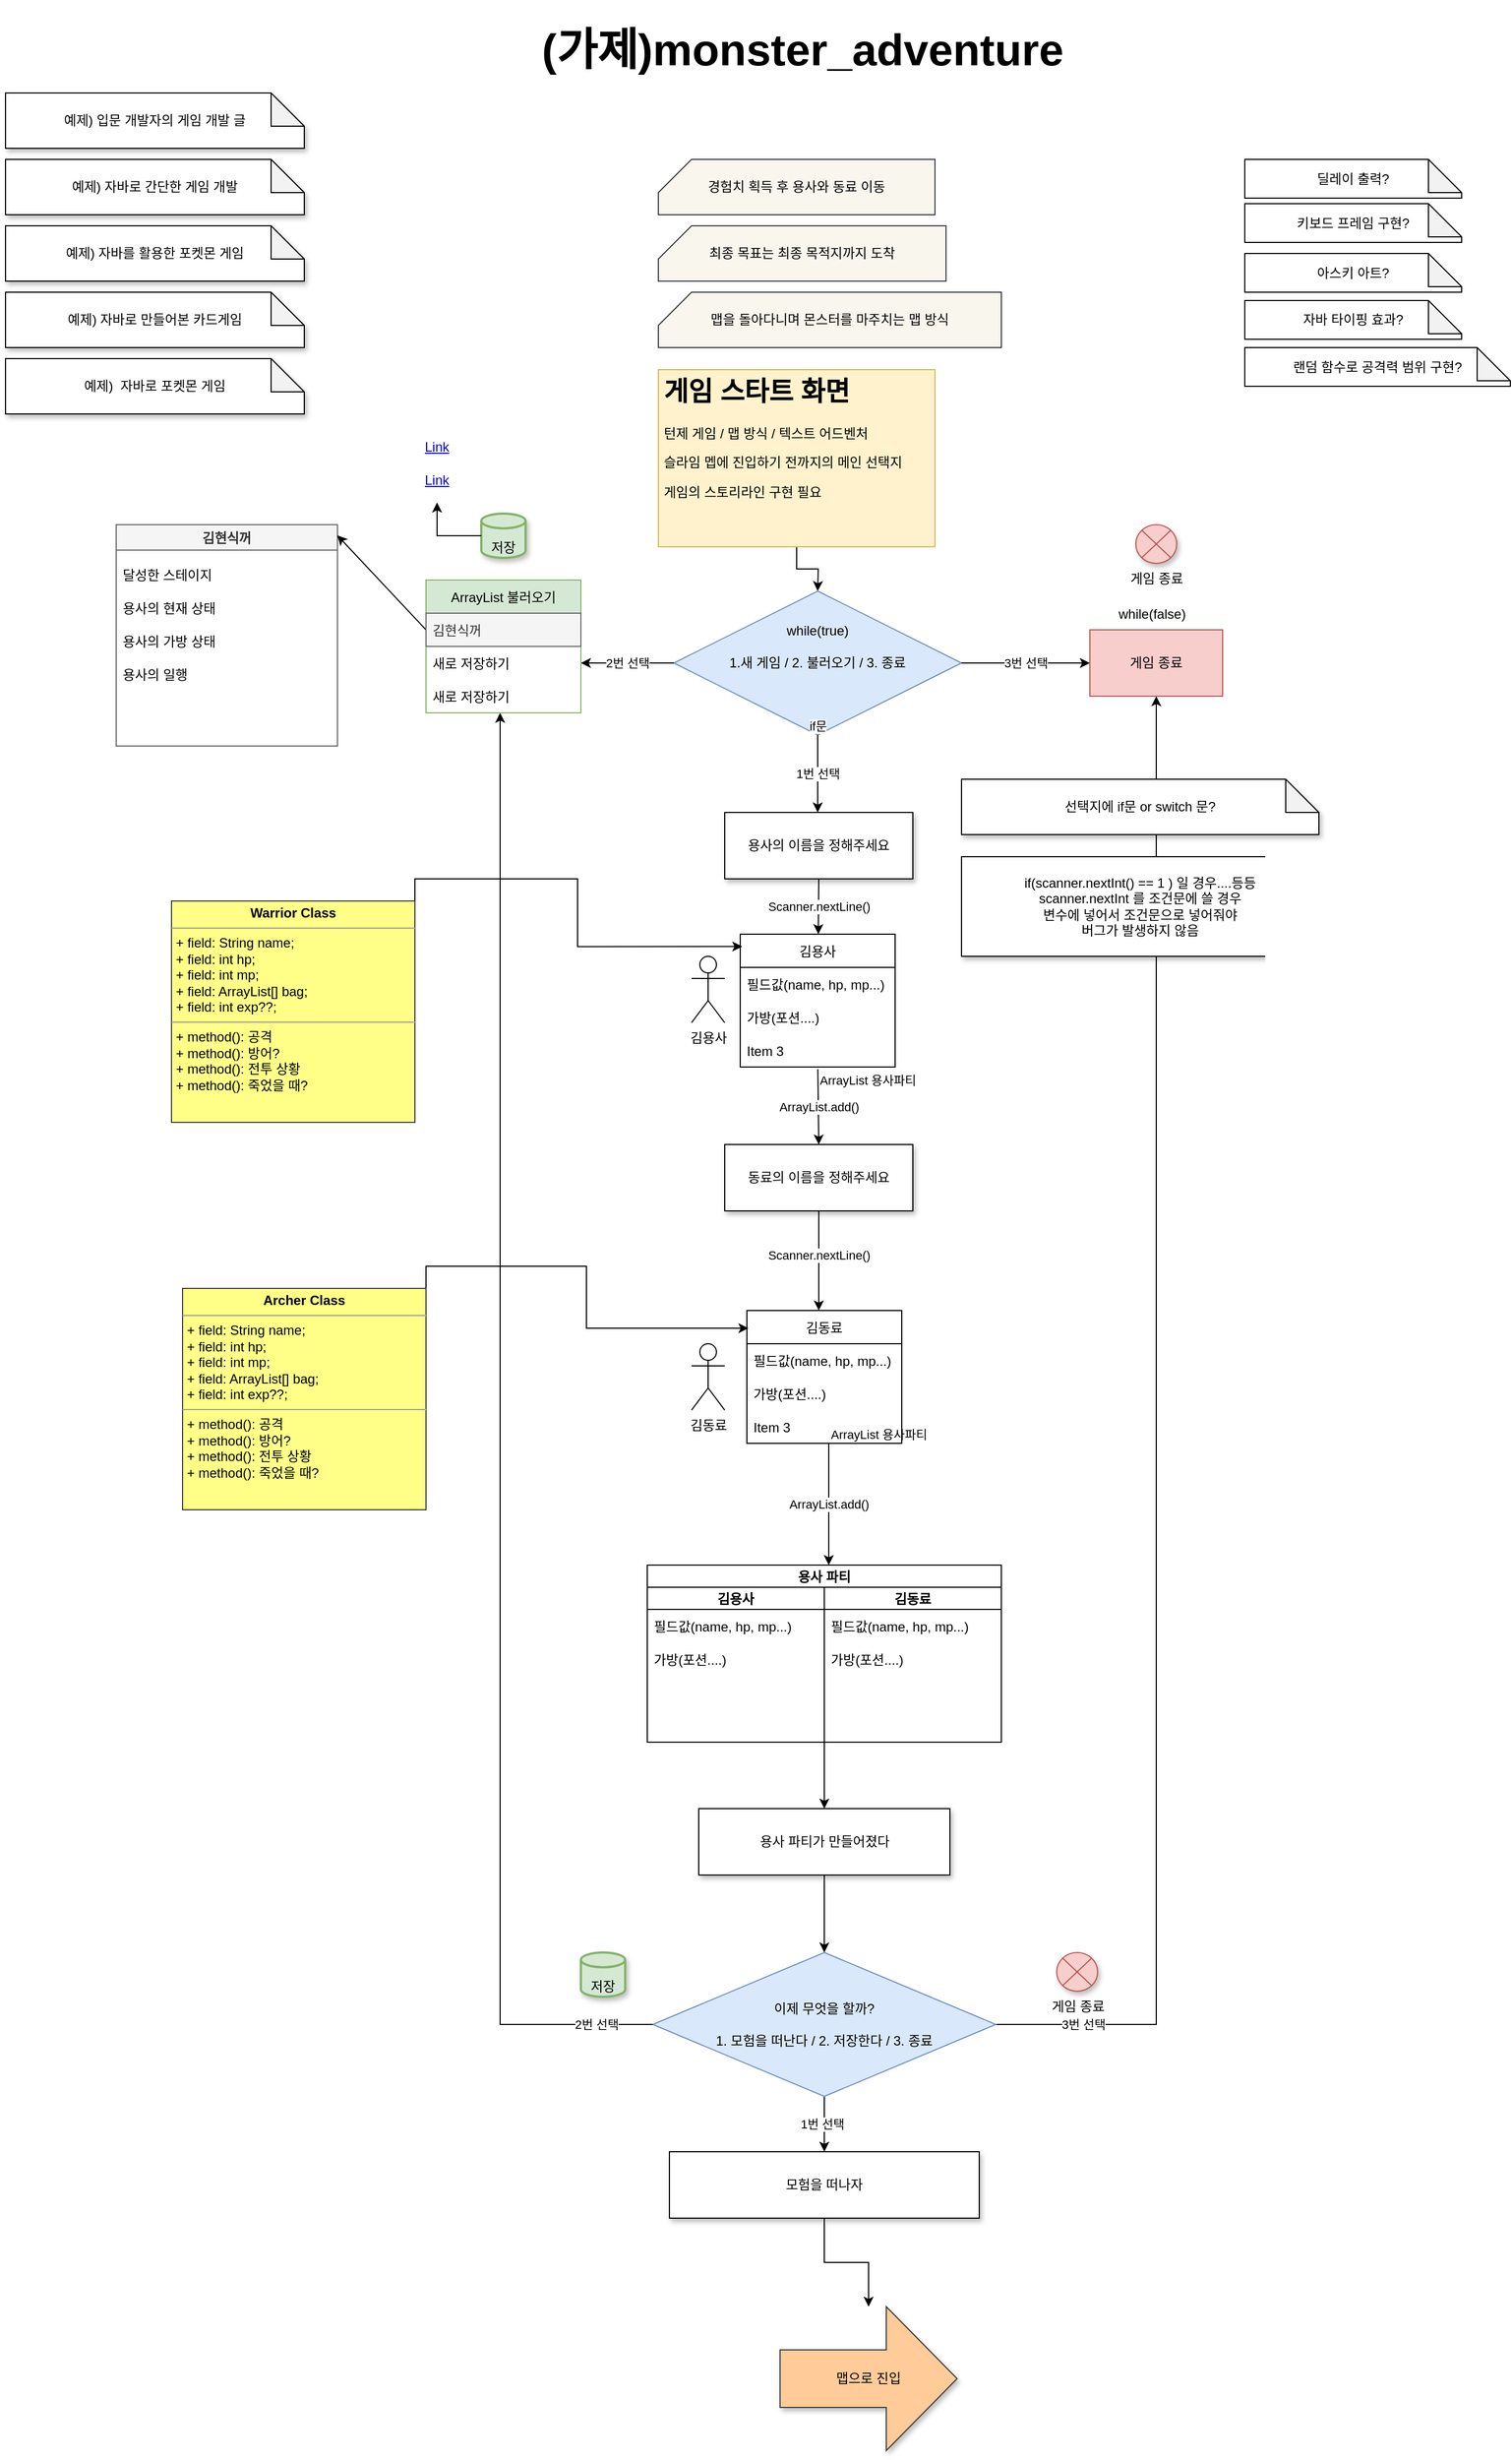 <mxfile version="20.0.2" type="github" pages="4">
  <diagram id="C5RBs43oDa-KdzZeNtuy" name="game_start">
    <mxGraphModel dx="2531" dy="1941" grid="1" gridSize="10" guides="1" tooltips="1" connect="1" arrows="1" fold="1" page="1" pageScale="1" pageWidth="827" pageHeight="1169" background="none" math="0" shadow="0">
      <root>
        <mxCell id="WIyWlLk6GJQsqaUBKTNV-0" />
        <mxCell id="WIyWlLk6GJQsqaUBKTNV-1" parent="WIyWlLk6GJQsqaUBKTNV-0" />
        <mxCell id="PRMlBg0IRmGoO6BArrW4-14" value="" style="edgeStyle=segmentEdgeStyle;endArrow=classic;html=1;rounded=0;exitX=1;exitY=0.5;exitDx=0;exitDy=0;entryX=0.5;entryY=1;entryDx=0;entryDy=0;" parent="WIyWlLk6GJQsqaUBKTNV-1" source="PRMlBg0IRmGoO6BArrW4-6" target="Q8TZn7RBIf1q1gjqgfK8-12" edge="1">
          <mxGeometry width="50" height="50" relative="1" as="geometry">
            <mxPoint x="-220" y="-450" as="sourcePoint" />
            <mxPoint x="-170" y="-500" as="targetPoint" />
          </mxGeometry>
        </mxCell>
        <mxCell id="Q8TZn7RBIf1q1gjqgfK8-6" style="edgeStyle=orthogonalEdgeStyle;rounded=0;orthogonalLoop=1;jettySize=auto;html=1;exitX=0.5;exitY=1;exitDx=0;exitDy=0;entryX=0.5;entryY=0;entryDx=0;entryDy=0;" parent="WIyWlLk6GJQsqaUBKTNV-1" source="Q8TZn7RBIf1q1gjqgfK8-0" edge="1">
          <mxGeometry relative="1" as="geometry">
            <mxPoint x="44" y="-620" as="targetPoint" />
          </mxGeometry>
        </mxCell>
        <mxCell id="Q8TZn7RBIf1q1gjqgfK8-0" value="&lt;h1&gt;게임 스타트 화면&lt;/h1&gt;&lt;p&gt;턴제 게임 / 맵 방식 / 텍스트 어드벤처&lt;/p&gt;&lt;p&gt;&lt;span style=&quot;text-align: center;&quot;&gt;슬라임 멥에 진입하기 전까지의 메인 선택지&lt;/span&gt;&lt;br&gt;&lt;/p&gt;&lt;p&gt;&lt;span style=&quot;text-align: center;&quot;&gt;게임의 스토리라인 구현 필요&lt;/span&gt;&lt;/p&gt;" style="text;html=1;strokeColor=#d6b656;fillColor=#fff2cc;spacing=5;spacingTop=-20;whiteSpace=wrap;overflow=hidden;rounded=0;" parent="WIyWlLk6GJQsqaUBKTNV-1" vertex="1">
          <mxGeometry x="-100" y="-820" width="250" height="160" as="geometry" />
        </mxCell>
        <mxCell id="Q8TZn7RBIf1q1gjqgfK8-7" value="1.새 게임 / 2. 불러오기 / 3. 종료" style="rhombus;whiteSpace=wrap;html=1;fillColor=#dae8fc;strokeColor=#6c8ebf;" parent="WIyWlLk6GJQsqaUBKTNV-1" vertex="1">
          <mxGeometry x="-86" y="-620" width="260" height="130" as="geometry" />
        </mxCell>
        <mxCell id="Q8TZn7RBIf1q1gjqgfK8-14" value="" style="endArrow=classic;html=1;rounded=0;entryX=0;entryY=0.5;entryDx=0;entryDy=0;exitX=1;exitY=0.5;exitDx=0;exitDy=0;" parent="WIyWlLk6GJQsqaUBKTNV-1" source="Q8TZn7RBIf1q1gjqgfK8-7" target="Q8TZn7RBIf1q1gjqgfK8-12" edge="1">
          <mxGeometry relative="1" as="geometry">
            <mxPoint x="-10" y="-430" as="sourcePoint" />
            <mxPoint x="90" y="-430" as="targetPoint" />
            <Array as="points" />
          </mxGeometry>
        </mxCell>
        <mxCell id="Q8TZn7RBIf1q1gjqgfK8-15" value="3번 선택" style="edgeLabel;resizable=0;html=1;align=center;verticalAlign=middle;" parent="Q8TZn7RBIf1q1gjqgfK8-14" connectable="0" vertex="1">
          <mxGeometry relative="1" as="geometry" />
        </mxCell>
        <mxCell id="Q8TZn7RBIf1q1gjqgfK8-18" value="while(true)" style="text;strokeColor=none;fillColor=none;align=center;verticalAlign=middle;spacingLeft=4;spacingRight=4;overflow=hidden;points=[[0,0.5],[1,0.5]];portConstraint=eastwest;rotatable=0;" parent="WIyWlLk6GJQsqaUBKTNV-1" vertex="1">
          <mxGeometry x="4" y="-600" width="80" height="30" as="geometry" />
        </mxCell>
        <mxCell id="Q8TZn7RBIf1q1gjqgfK8-19" value="" style="endArrow=classic;html=1;rounded=0;exitX=0.5;exitY=1;exitDx=0;exitDy=0;" parent="WIyWlLk6GJQsqaUBKTNV-1" source="Q8TZn7RBIf1q1gjqgfK8-7" edge="1">
          <mxGeometry relative="1" as="geometry">
            <mxPoint x="-40" y="-530" as="sourcePoint" />
            <mxPoint x="44" y="-420" as="targetPoint" />
          </mxGeometry>
        </mxCell>
        <mxCell id="Q8TZn7RBIf1q1gjqgfK8-20" value="1번 선택" style="edgeLabel;resizable=0;html=1;align=center;verticalAlign=middle;" parent="Q8TZn7RBIf1q1gjqgfK8-19" connectable="0" vertex="1">
          <mxGeometry relative="1" as="geometry" />
        </mxCell>
        <mxCell id="Q8TZn7RBIf1q1gjqgfK8-21" value="if문" style="edgeLabel;resizable=0;html=1;align=center;verticalAlign=bottom;" parent="Q8TZn7RBIf1q1gjqgfK8-19" connectable="0" vertex="1">
          <mxGeometry x="-1" relative="1" as="geometry" />
        </mxCell>
        <mxCell id="Q8TZn7RBIf1q1gjqgfK8-28" value="" style="endArrow=classic;html=1;rounded=0;exitX=0;exitY=0.5;exitDx=0;exitDy=0;entryX=1;entryY=0.5;entryDx=0;entryDy=0;" parent="WIyWlLk6GJQsqaUBKTNV-1" source="Q8TZn7RBIf1q1gjqgfK8-7" target="Q8TZn7RBIf1q1gjqgfK8-24" edge="1">
          <mxGeometry relative="1" as="geometry">
            <mxPoint x="-10" y="-530" as="sourcePoint" />
            <mxPoint x="90" y="-530" as="targetPoint" />
          </mxGeometry>
        </mxCell>
        <mxCell id="Q8TZn7RBIf1q1gjqgfK8-29" value="2번 선택" style="edgeLabel;resizable=0;html=1;align=center;verticalAlign=middle;" parent="Q8TZn7RBIf1q1gjqgfK8-28" connectable="0" vertex="1">
          <mxGeometry relative="1" as="geometry" />
        </mxCell>
        <mxCell id="Q8TZn7RBIf1q1gjqgfK8-87" value="김현식꺼" style="swimlane;fillColor=#f5f5f5;fontColor=#333333;strokeColor=#666666;" parent="WIyWlLk6GJQsqaUBKTNV-1" vertex="1">
          <mxGeometry x="-590" y="-680" width="200" height="200" as="geometry" />
        </mxCell>
        <mxCell id="Q8TZn7RBIf1q1gjqgfK8-91" value="용사의 현재 상태" style="text;strokeColor=none;fillColor=none;align=left;verticalAlign=middle;spacingLeft=4;spacingRight=4;overflow=hidden;points=[[0,0.5],[1,0.5]];portConstraint=eastwest;rotatable=0;" parent="Q8TZn7RBIf1q1gjqgfK8-87" vertex="1">
          <mxGeometry y="60" width="200" height="30" as="geometry" />
        </mxCell>
        <mxCell id="Q8TZn7RBIf1q1gjqgfK8-92" value="용사의 가방 상태" style="text;strokeColor=none;fillColor=none;align=left;verticalAlign=middle;spacingLeft=4;spacingRight=4;overflow=hidden;points=[[0,0.5],[1,0.5]];portConstraint=eastwest;rotatable=0;" parent="Q8TZn7RBIf1q1gjqgfK8-87" vertex="1">
          <mxGeometry y="90" width="200" height="30" as="geometry" />
        </mxCell>
        <mxCell id="Q8TZn7RBIf1q1gjqgfK8-93" value="달성한 스테이지" style="text;strokeColor=none;fillColor=none;align=left;verticalAlign=middle;spacingLeft=4;spacingRight=4;overflow=hidden;points=[[0,0.5],[1,0.5]];portConstraint=eastwest;rotatable=0;" parent="Q8TZn7RBIf1q1gjqgfK8-87" vertex="1">
          <mxGeometry y="30" width="200" height="30" as="geometry" />
        </mxCell>
        <mxCell id="Q8TZn7RBIf1q1gjqgfK8-94" value="용사의 일행" style="text;strokeColor=none;fillColor=none;align=left;verticalAlign=middle;spacingLeft=4;spacingRight=4;overflow=hidden;points=[[0,0.5],[1,0.5]];portConstraint=eastwest;rotatable=0;" parent="Q8TZn7RBIf1q1gjqgfK8-87" vertex="1">
          <mxGeometry y="120" width="200" height="30" as="geometry" />
        </mxCell>
        <mxCell id="Q8TZn7RBIf1q1gjqgfK8-88" value="" style="endArrow=classic;html=1;rounded=0;entryX=0.999;entryY=0.048;entryDx=0;entryDy=0;entryPerimeter=0;exitX=0;exitY=0.5;exitDx=0;exitDy=0;" parent="WIyWlLk6GJQsqaUBKTNV-1" source="Q8TZn7RBIf1q1gjqgfK8-23" target="Q8TZn7RBIf1q1gjqgfK8-87" edge="1">
          <mxGeometry width="50" height="50" relative="1" as="geometry">
            <mxPoint x="-320" y="-590" as="sourcePoint" />
            <mxPoint x="-290" y="-560" as="targetPoint" />
          </mxGeometry>
        </mxCell>
        <mxCell id="Q8TZn7RBIf1q1gjqgfK8-96" value="용사의 이름을 정해주세요" style="rounded=0;whiteSpace=wrap;html=1;shadow=1;" parent="WIyWlLk6GJQsqaUBKTNV-1" vertex="1">
          <mxGeometry x="-40" y="-420" width="170" height="60" as="geometry" />
        </mxCell>
        <mxCell id="Q8TZn7RBIf1q1gjqgfK8-107" value="동료의 이름을 정해주세요" style="rounded=0;whiteSpace=wrap;html=1;shadow=1;" parent="WIyWlLk6GJQsqaUBKTNV-1" vertex="1">
          <mxGeometry x="-40" y="-120" width="170" height="60" as="geometry" />
        </mxCell>
        <mxCell id="Q8TZn7RBIf1q1gjqgfK8-114" value="" style="endArrow=classic;html=1;rounded=0;exitX=0.5;exitY=1;exitDx=0;exitDy=0;" parent="WIyWlLk6GJQsqaUBKTNV-1" source="Q8TZn7RBIf1q1gjqgfK8-107" edge="1">
          <mxGeometry width="50" height="50" relative="1" as="geometry">
            <mxPoint x="53.16" y="-179.88" as="sourcePoint" />
            <mxPoint x="45" y="30" as="targetPoint" />
          </mxGeometry>
        </mxCell>
        <mxCell id="Q8TZn7RBIf1q1gjqgfK8-115" value="용사 파티" style="swimlane;childLayout=stackLayout;resizeParent=1;resizeParentMax=0;startSize=20;" parent="WIyWlLk6GJQsqaUBKTNV-1" vertex="1">
          <mxGeometry x="-110" y="260" width="320" height="160" as="geometry">
            <mxRectangle x="304" y="910" width="80" height="20" as="alternateBounds" />
          </mxGeometry>
        </mxCell>
        <mxCell id="Q8TZn7RBIf1q1gjqgfK8-116" value="김용사" style="swimlane;startSize=20;" parent="Q8TZn7RBIf1q1gjqgfK8-115" vertex="1">
          <mxGeometry y="20" width="160" height="140" as="geometry" />
        </mxCell>
        <mxCell id="Q8TZn7RBIf1q1gjqgfK8-120" value="필드값(name, hp, mp...)" style="text;strokeColor=none;fillColor=none;align=left;verticalAlign=middle;spacingLeft=4;spacingRight=4;overflow=hidden;points=[[0,0.5],[1,0.5]];portConstraint=eastwest;rotatable=0;" parent="Q8TZn7RBIf1q1gjqgfK8-116" vertex="1">
          <mxGeometry y="20" width="160" height="30" as="geometry" />
        </mxCell>
        <mxCell id="Q8TZn7RBIf1q1gjqgfK8-122" value="가방(포션....)" style="text;strokeColor=none;fillColor=none;align=left;verticalAlign=middle;spacingLeft=4;spacingRight=4;overflow=hidden;points=[[0,0.5],[1,0.5]];portConstraint=eastwest;rotatable=0;" parent="Q8TZn7RBIf1q1gjqgfK8-116" vertex="1">
          <mxGeometry y="50" width="160" height="30" as="geometry" />
        </mxCell>
        <mxCell id="Q8TZn7RBIf1q1gjqgfK8-117" value="김동료" style="swimlane;startSize=20;" parent="Q8TZn7RBIf1q1gjqgfK8-115" vertex="1">
          <mxGeometry x="160" y="20" width="160" height="140" as="geometry" />
        </mxCell>
        <mxCell id="Q8TZn7RBIf1q1gjqgfK8-121" value="필드값(name, hp, mp...)" style="text;strokeColor=none;fillColor=none;align=left;verticalAlign=middle;spacingLeft=4;spacingRight=4;overflow=hidden;points=[[0,0.5],[1,0.5]];portConstraint=eastwest;rotatable=0;" parent="Q8TZn7RBIf1q1gjqgfK8-117" vertex="1">
          <mxGeometry y="20" width="160" height="30" as="geometry" />
        </mxCell>
        <mxCell id="Q8TZn7RBIf1q1gjqgfK8-123" value="가방(포션....)" style="text;strokeColor=none;fillColor=none;align=left;verticalAlign=middle;spacingLeft=4;spacingRight=4;overflow=hidden;points=[[0,0.5],[1,0.5]];portConstraint=eastwest;rotatable=0;" parent="Q8TZn7RBIf1q1gjqgfK8-117" vertex="1">
          <mxGeometry y="50" width="160" height="30" as="geometry" />
        </mxCell>
        <mxCell id="_Mia_UiZr0CnKLNUYDY4-0" value="" style="endArrow=classic;html=1;rounded=0;exitX=0.501;exitY=1.067;exitDx=0;exitDy=0;exitPerimeter=0;entryX=0.5;entryY=0;entryDx=0;entryDy=0;" parent="WIyWlLk6GJQsqaUBKTNV-1" source="Q8TZn7RBIf1q1gjqgfK8-100" target="Q8TZn7RBIf1q1gjqgfK8-107" edge="1">
          <mxGeometry relative="1" as="geometry">
            <mxPoint x="-250" y="-110" as="sourcePoint" />
            <mxPoint x="-90" y="-110" as="targetPoint" />
          </mxGeometry>
        </mxCell>
        <mxCell id="_Mia_UiZr0CnKLNUYDY4-1" value="ArrayList.add()" style="edgeLabel;resizable=0;html=1;align=center;verticalAlign=middle;" parent="_Mia_UiZr0CnKLNUYDY4-0" connectable="0" vertex="1">
          <mxGeometry relative="1" as="geometry" />
        </mxCell>
        <mxCell id="_Mia_UiZr0CnKLNUYDY4-2" value="ArrayList 용사파티" style="edgeLabel;resizable=0;html=1;align=left;verticalAlign=bottom;" parent="_Mia_UiZr0CnKLNUYDY4-0" connectable="0" vertex="1">
          <mxGeometry x="-1" relative="1" as="geometry">
            <mxPoint y="18" as="offset" />
          </mxGeometry>
        </mxCell>
        <mxCell id="_Mia_UiZr0CnKLNUYDY4-3" value="" style="endArrow=classic;html=1;rounded=0;" parent="WIyWlLk6GJQsqaUBKTNV-1" edge="1">
          <mxGeometry relative="1" as="geometry">
            <mxPoint x="54" y="150" as="sourcePoint" />
            <mxPoint x="54" y="260" as="targetPoint" />
          </mxGeometry>
        </mxCell>
        <mxCell id="_Mia_UiZr0CnKLNUYDY4-4" value="ArrayList.add()" style="edgeLabel;resizable=0;html=1;align=center;verticalAlign=middle;" parent="_Mia_UiZr0CnKLNUYDY4-3" connectable="0" vertex="1">
          <mxGeometry relative="1" as="geometry" />
        </mxCell>
        <mxCell id="_Mia_UiZr0CnKLNUYDY4-5" value="ArrayList 용사파티" style="edgeLabel;resizable=0;html=1;align=left;verticalAlign=bottom;" parent="_Mia_UiZr0CnKLNUYDY4-3" connectable="0" vertex="1">
          <mxGeometry x="-1" relative="1" as="geometry" />
        </mxCell>
        <mxCell id="_Mia_UiZr0CnKLNUYDY4-6" value="" style="endArrow=classic;html=1;rounded=0;exitX=0.5;exitY=1;exitDx=0;exitDy=0;" parent="WIyWlLk6GJQsqaUBKTNV-1" source="Q8TZn7RBIf1q1gjqgfK8-96" target="Q8TZn7RBIf1q1gjqgfK8-97" edge="1">
          <mxGeometry relative="1" as="geometry">
            <mxPoint x="-220" y="-110" as="sourcePoint" />
            <mxPoint x="-120" y="-110" as="targetPoint" />
          </mxGeometry>
        </mxCell>
        <mxCell id="_Mia_UiZr0CnKLNUYDY4-7" value="Scanner.nextLine()" style="edgeLabel;resizable=0;html=1;align=center;verticalAlign=middle;" parent="_Mia_UiZr0CnKLNUYDY4-6" connectable="0" vertex="1">
          <mxGeometry relative="1" as="geometry" />
        </mxCell>
        <mxCell id="_Mia_UiZr0CnKLNUYDY4-8" value="Scanner.nextLine()" style="edgeLabel;resizable=0;html=1;align=center;verticalAlign=middle;" parent="WIyWlLk6GJQsqaUBKTNV-1" connectable="0" vertex="1">
          <mxGeometry x="45" y="-20.004" as="geometry" />
        </mxCell>
        <mxCell id="_Mia_UiZr0CnKLNUYDY4-10" value="맵을 돌아다니며 몬스터를 마주치는 맵 방식" style="shape=card;whiteSpace=wrap;html=1;align=center;fillColor=#f9f7ed;strokeColor=#36393d;" parent="WIyWlLk6GJQsqaUBKTNV-1" vertex="1">
          <mxGeometry x="-100" y="-890" width="310" height="50" as="geometry" />
        </mxCell>
        <mxCell id="_Mia_UiZr0CnKLNUYDY4-11" value="&lt;span style=&quot;text-align: left;&quot;&gt;최종 목표는 최종 목적지까지 도착&lt;/span&gt;" style="shape=card;whiteSpace=wrap;html=1;fillColor=#f9f7ed;strokeColor=#36393d;" parent="WIyWlLk6GJQsqaUBKTNV-1" vertex="1">
          <mxGeometry x="-100" y="-950" width="260" height="50" as="geometry" />
        </mxCell>
        <mxCell id="PRMlBg0IRmGoO6BArrW4-2" value="선택지에 if문 or switch 문?" style="shape=note;whiteSpace=wrap;html=1;backgroundOutline=1;darkOpacity=0.05;shadow=1;" parent="WIyWlLk6GJQsqaUBKTNV-1" vertex="1">
          <mxGeometry x="174" y="-450" width="323" height="50" as="geometry" />
        </mxCell>
        <mxCell id="PRMlBg0IRmGoO6BArrW4-3" value="if(scanner.nextInt() == 1 ) 일 경우....등등&lt;br&gt;scanner.nextInt 를 조건문에 쓸 경우&lt;br&gt;변수에 넣어서 조건문으로 넣어줘야&lt;br&gt;버그가 발생하지 않음" style="shape=note;whiteSpace=wrap;html=1;backgroundOutline=1;darkOpacity=0.05;shadow=1;" parent="WIyWlLk6GJQsqaUBKTNV-1" vertex="1">
          <mxGeometry x="174" y="-380" width="323" height="90" as="geometry" />
        </mxCell>
        <mxCell id="PRMlBg0IRmGoO6BArrW4-4" value="용사 파티가 만들어졌다" style="rounded=0;whiteSpace=wrap;html=1;shadow=1;" parent="WIyWlLk6GJQsqaUBKTNV-1" vertex="1">
          <mxGeometry x="-63.5" y="480" width="227" height="60" as="geometry" />
        </mxCell>
        <mxCell id="PRMlBg0IRmGoO6BArrW4-5" value="" style="endArrow=classic;html=1;rounded=0;exitX=0;exitY=1;exitDx=0;exitDy=0;entryX=0.5;entryY=0;entryDx=0;entryDy=0;" parent="WIyWlLk6GJQsqaUBKTNV-1" source="Q8TZn7RBIf1q1gjqgfK8-117" target="PRMlBg0IRmGoO6BArrW4-4" edge="1">
          <mxGeometry width="50" height="50" relative="1" as="geometry">
            <mxPoint x="-83" y="350" as="sourcePoint" />
            <mxPoint x="17" y="450" as="targetPoint" />
          </mxGeometry>
        </mxCell>
        <mxCell id="PRMlBg0IRmGoO6BArrW4-16" value="" style="edgeStyle=orthogonalEdgeStyle;rounded=0;orthogonalLoop=1;jettySize=auto;html=1;" parent="WIyWlLk6GJQsqaUBKTNV-1" source="PRMlBg0IRmGoO6BArrW4-6" target="PRMlBg0IRmGoO6BArrW4-15" edge="1">
          <mxGeometry relative="1" as="geometry" />
        </mxCell>
        <mxCell id="PRMlBg0IRmGoO6BArrW4-6" value="이제 무엇을 할까?&lt;br&gt;&lt;br&gt;1. 모험을 떠난다 / 2. 저장한다 / 3. 종료" style="rhombus;whiteSpace=wrap;html=1;shadow=0;fillColor=#dae8fc;strokeColor=#6c8ebf;" parent="WIyWlLk6GJQsqaUBKTNV-1" vertex="1">
          <mxGeometry x="-105" y="610" width="310" height="130" as="geometry" />
        </mxCell>
        <mxCell id="PRMlBg0IRmGoO6BArrW4-7" value="" style="endArrow=classic;html=1;rounded=0;entryX=0.5;entryY=0;entryDx=0;entryDy=0;exitX=0.5;exitY=1;exitDx=0;exitDy=0;" parent="WIyWlLk6GJQsqaUBKTNV-1" source="PRMlBg0IRmGoO6BArrW4-4" target="PRMlBg0IRmGoO6BArrW4-6" edge="1">
          <mxGeometry width="50" height="50" relative="1" as="geometry">
            <mxPoint x="-220" y="730" as="sourcePoint" />
            <mxPoint x="-170" y="680" as="targetPoint" />
          </mxGeometry>
        </mxCell>
        <mxCell id="PRMlBg0IRmGoO6BArrW4-13" value="" style="edgeStyle=segmentEdgeStyle;endArrow=classic;html=1;rounded=0;exitX=0;exitY=0.5;exitDx=0;exitDy=0;startArrow=none;" parent="WIyWlLk6GJQsqaUBKTNV-1" source="PRMlBg0IRmGoO6BArrW4-6" edge="1">
          <mxGeometry width="50" height="50" relative="1" as="geometry">
            <mxPoint x="-190" y="660" as="sourcePoint" />
            <mxPoint x="-243" y="-510" as="targetPoint" />
          </mxGeometry>
        </mxCell>
        <mxCell id="PRMlBg0IRmGoO6BArrW4-34" value="" style="edgeStyle=orthogonalEdgeStyle;rounded=0;orthogonalLoop=1;jettySize=auto;html=1;" parent="WIyWlLk6GJQsqaUBKTNV-1" source="PRMlBg0IRmGoO6BArrW4-15" target="PRMlBg0IRmGoO6BArrW4-33" edge="1">
          <mxGeometry relative="1" as="geometry" />
        </mxCell>
        <mxCell id="PRMlBg0IRmGoO6BArrW4-15" value="모험을 떠나자" style="whiteSpace=wrap;html=1;shadow=1;" parent="WIyWlLk6GJQsqaUBKTNV-1" vertex="1">
          <mxGeometry x="-90" y="790" width="280" height="60" as="geometry" />
        </mxCell>
        <mxCell id="PRMlBg0IRmGoO6BArrW4-22" value="3번 선택" style="edgeLabel;resizable=0;html=1;align=center;verticalAlign=middle;" parent="WIyWlLk6GJQsqaUBKTNV-1" connectable="0" vertex="1">
          <mxGeometry x="319.997" y="170" as="geometry">
            <mxPoint x="-36" y="505" as="offset" />
          </mxGeometry>
        </mxCell>
        <mxCell id="PRMlBg0IRmGoO6BArrW4-23" value="2번 선택" style="edgeLabel;resizable=0;html=1;align=center;verticalAlign=middle;" parent="WIyWlLk6GJQsqaUBKTNV-1" connectable="0" vertex="1">
          <mxGeometry x="-120.003" y="170" as="geometry">
            <mxPoint x="-36" y="505" as="offset" />
          </mxGeometry>
        </mxCell>
        <mxCell id="PRMlBg0IRmGoO6BArrW4-24" value="1번 선택" style="edgeLabel;resizable=0;html=1;align=center;verticalAlign=middle;" parent="WIyWlLk6GJQsqaUBKTNV-1" connectable="0" vertex="1">
          <mxGeometry x="83.997" y="260" as="geometry">
            <mxPoint x="-36" y="505" as="offset" />
          </mxGeometry>
        </mxCell>
        <UserObject label="" linkTarget="_blank" id="PRMlBg0IRmGoO6BArrW4-25">
          <mxCell style="group" parent="WIyWlLk6GJQsqaUBKTNV-1" vertex="1" connectable="0">
            <mxGeometry x="-310" y="-690" width="140" height="180" as="geometry" />
          </mxCell>
        </UserObject>
        <mxCell id="Q8TZn7RBIf1q1gjqgfK8-22" value="ArrayList 불러오기" style="swimlane;fontStyle=0;childLayout=stackLayout;horizontal=1;startSize=30;horizontalStack=0;resizeParent=1;resizeParentMax=0;resizeLast=0;collapsible=1;marginBottom=0;fillColor=#d5e8d4;strokeColor=#82b366;" parent="PRMlBg0IRmGoO6BArrW4-25" vertex="1">
          <mxGeometry y="60" width="140" height="120" as="geometry" />
        </mxCell>
        <mxCell id="Q8TZn7RBIf1q1gjqgfK8-23" value="김현식꺼" style="text;strokeColor=#666666;fillColor=#f5f5f5;align=left;verticalAlign=middle;spacingLeft=4;spacingRight=4;overflow=hidden;points=[[0,0.5],[1,0.5]];portConstraint=eastwest;rotatable=0;fontColor=#333333;" parent="Q8TZn7RBIf1q1gjqgfK8-22" vertex="1">
          <mxGeometry y="30" width="140" height="30" as="geometry" />
        </mxCell>
        <mxCell id="Q8TZn7RBIf1q1gjqgfK8-24" value="새로 저장하기" style="text;strokeColor=none;fillColor=none;align=left;verticalAlign=middle;spacingLeft=4;spacingRight=4;overflow=hidden;points=[[0,0.5],[1,0.5]];portConstraint=eastwest;rotatable=0;" parent="Q8TZn7RBIf1q1gjqgfK8-22" vertex="1">
          <mxGeometry y="60" width="140" height="30" as="geometry" />
        </mxCell>
        <mxCell id="Q8TZn7RBIf1q1gjqgfK8-25" value="새로 저장하기" style="text;strokeColor=none;fillColor=none;align=left;verticalAlign=middle;spacingLeft=4;spacingRight=4;overflow=hidden;points=[[0,0.5],[1,0.5]];portConstraint=eastwest;rotatable=0;" parent="Q8TZn7RBIf1q1gjqgfK8-22" vertex="1">
          <mxGeometry y="90" width="140" height="30" as="geometry" />
        </mxCell>
        <mxCell id="PRMlBg0IRmGoO6BArrW4-0" value="저장" style="strokeWidth=2;html=1;shape=mxgraph.flowchart.database;whiteSpace=wrap;shadow=1;fillColor=#d5e8d4;strokeColor=#82b366;verticalAlign=bottom;" parent="PRMlBg0IRmGoO6BArrW4-25" vertex="1">
          <mxGeometry x="50" width="40" height="40" as="geometry" />
        </mxCell>
        <mxCell id="PRMlBg0IRmGoO6BArrW4-26" value="" style="group" parent="WIyWlLk6GJQsqaUBKTNV-1" vertex="1" connectable="0">
          <mxGeometry x="290" y="-680" width="120" height="155" as="geometry" />
        </mxCell>
        <mxCell id="Q8TZn7RBIf1q1gjqgfK8-12" value="게임 종료" style="rounded=0;whiteSpace=wrap;html=1;fillColor=#f8cecc;strokeColor=#b85450;" parent="PRMlBg0IRmGoO6BArrW4-26" vertex="1">
          <mxGeometry y="95" width="120" height="60" as="geometry" />
        </mxCell>
        <mxCell id="_Mia_UiZr0CnKLNUYDY4-12" value="while(false)" style="text;strokeColor=none;fillColor=none;align=left;verticalAlign=middle;spacingLeft=4;spacingRight=4;overflow=hidden;points=[[0,0.5],[1,0.5]];portConstraint=eastwest;rotatable=0;" parent="PRMlBg0IRmGoO6BArrW4-26" vertex="1">
          <mxGeometry x="20" y="65" width="80" height="30" as="geometry" />
        </mxCell>
        <mxCell id="PRMlBg0IRmGoO6BArrW4-1" value="게임 종료" style="verticalLabelPosition=bottom;verticalAlign=top;html=1;shape=mxgraph.flowchart.or;shadow=1;fillColor=#f8cecc;strokeColor=#b85450;" parent="PRMlBg0IRmGoO6BArrW4-26" vertex="1">
          <mxGeometry x="41.5" width="37" height="35" as="geometry" />
        </mxCell>
        <mxCell id="PRMlBg0IRmGoO6BArrW4-27" value="" style="group" parent="WIyWlLk6GJQsqaUBKTNV-1" vertex="1" connectable="0">
          <mxGeometry x="-70" y="30" width="190" height="120" as="geometry" />
        </mxCell>
        <mxCell id="Q8TZn7RBIf1q1gjqgfK8-108" value="김동료" style="swimlane;fontStyle=0;childLayout=stackLayout;horizontal=1;startSize=30;horizontalStack=0;resizeParent=1;resizeParentMax=0;resizeLast=0;collapsible=1;marginBottom=0;" parent="PRMlBg0IRmGoO6BArrW4-27" vertex="1">
          <mxGeometry x="50" width="140" height="120" as="geometry" />
        </mxCell>
        <mxCell id="Q8TZn7RBIf1q1gjqgfK8-109" value="필드값(name, hp, mp...)" style="text;strokeColor=none;fillColor=none;align=left;verticalAlign=middle;spacingLeft=4;spacingRight=4;overflow=hidden;points=[[0,0.5],[1,0.5]];portConstraint=eastwest;rotatable=0;" parent="Q8TZn7RBIf1q1gjqgfK8-108" vertex="1">
          <mxGeometry y="30" width="140" height="30" as="geometry" />
        </mxCell>
        <mxCell id="Q8TZn7RBIf1q1gjqgfK8-110" value="가방(포션....)" style="text;strokeColor=none;fillColor=none;align=left;verticalAlign=middle;spacingLeft=4;spacingRight=4;overflow=hidden;points=[[0,0.5],[1,0.5]];portConstraint=eastwest;rotatable=0;" parent="Q8TZn7RBIf1q1gjqgfK8-108" vertex="1">
          <mxGeometry y="60" width="140" height="30" as="geometry" />
        </mxCell>
        <mxCell id="Q8TZn7RBIf1q1gjqgfK8-111" value="Item 3" style="text;strokeColor=none;fillColor=none;align=left;verticalAlign=middle;spacingLeft=4;spacingRight=4;overflow=hidden;points=[[0,0.5],[1,0.5]];portConstraint=eastwest;rotatable=0;" parent="Q8TZn7RBIf1q1gjqgfK8-108" vertex="1">
          <mxGeometry y="90" width="140" height="30" as="geometry" />
        </mxCell>
        <mxCell id="_Mia_UiZr0CnKLNUYDY4-19" value="김동료" style="shape=umlActor;verticalLabelPosition=bottom;verticalAlign=top;html=1;outlineConnect=0;" parent="PRMlBg0IRmGoO6BArrW4-27" vertex="1">
          <mxGeometry y="30" width="30" height="60" as="geometry" />
        </mxCell>
        <mxCell id="PRMlBg0IRmGoO6BArrW4-28" value="" style="group" parent="WIyWlLk6GJQsqaUBKTNV-1" vertex="1" connectable="0">
          <mxGeometry x="-70" y="-310" width="184" height="120" as="geometry" />
        </mxCell>
        <mxCell id="Q8TZn7RBIf1q1gjqgfK8-97" value="김용사" style="swimlane;fontStyle=0;childLayout=stackLayout;horizontal=1;startSize=30;horizontalStack=0;resizeParent=1;resizeParentMax=0;resizeLast=0;collapsible=1;marginBottom=0;" parent="PRMlBg0IRmGoO6BArrW4-28" vertex="1">
          <mxGeometry x="44" width="140" height="120" as="geometry" />
        </mxCell>
        <mxCell id="Q8TZn7RBIf1q1gjqgfK8-98" value="필드값(name, hp, mp...)" style="text;strokeColor=none;fillColor=none;align=left;verticalAlign=middle;spacingLeft=4;spacingRight=4;overflow=hidden;points=[[0,0.5],[1,0.5]];portConstraint=eastwest;rotatable=0;" parent="Q8TZn7RBIf1q1gjqgfK8-97" vertex="1">
          <mxGeometry y="30" width="140" height="30" as="geometry" />
        </mxCell>
        <mxCell id="Q8TZn7RBIf1q1gjqgfK8-99" value="가방(포션....)" style="text;strokeColor=none;fillColor=none;align=left;verticalAlign=middle;spacingLeft=4;spacingRight=4;overflow=hidden;points=[[0,0.5],[1,0.5]];portConstraint=eastwest;rotatable=0;" parent="Q8TZn7RBIf1q1gjqgfK8-97" vertex="1">
          <mxGeometry y="60" width="140" height="30" as="geometry" />
        </mxCell>
        <mxCell id="Q8TZn7RBIf1q1gjqgfK8-100" value="Item 3" style="text;strokeColor=none;fillColor=none;align=left;verticalAlign=middle;spacingLeft=4;spacingRight=4;overflow=hidden;points=[[0,0.5],[1,0.5]];portConstraint=eastwest;rotatable=0;" parent="Q8TZn7RBIf1q1gjqgfK8-97" vertex="1">
          <mxGeometry y="90" width="140" height="30" as="geometry" />
        </mxCell>
        <mxCell id="_Mia_UiZr0CnKLNUYDY4-13" value="김용사" style="shape=umlActor;verticalLabelPosition=bottom;verticalAlign=top;html=1;outlineConnect=0;" parent="PRMlBg0IRmGoO6BArrW4-28" vertex="1">
          <mxGeometry y="20" width="30" height="60" as="geometry" />
        </mxCell>
        <mxCell id="PRMlBg0IRmGoO6BArrW4-29" value="저장" style="strokeWidth=2;html=1;shape=mxgraph.flowchart.database;whiteSpace=wrap;shadow=1;fillColor=#d5e8d4;strokeColor=#82b366;verticalAlign=bottom;" parent="WIyWlLk6GJQsqaUBKTNV-1" vertex="1">
          <mxGeometry x="-170" y="610" width="40" height="40" as="geometry" />
        </mxCell>
        <mxCell id="PRMlBg0IRmGoO6BArrW4-30" value="게임 종료" style="verticalLabelPosition=bottom;verticalAlign=top;html=1;shape=mxgraph.flowchart.or;shadow=1;fillColor=#f8cecc;strokeColor=#b85450;" parent="WIyWlLk6GJQsqaUBKTNV-1" vertex="1">
          <mxGeometry x="260" y="610" width="37" height="35" as="geometry" />
        </mxCell>
        <UserObject label="맵으로 진입" link="data:page/id,d0_zAkGaChqCbyK7Lp2f" id="PRMlBg0IRmGoO6BArrW4-33">
          <mxCell style="shape=singleArrow;whiteSpace=wrap;html=1;arrowWidth=0.4;arrowSize=0.4;shadow=1;fillColor=#ffcc99;strokeColor=#36393d;" parent="WIyWlLk6GJQsqaUBKTNV-1" vertex="1">
            <mxGeometry x="10" y="930" width="160" height="130" as="geometry" />
          </mxCell>
        </UserObject>
        <UserObject label="Link" link="https://m.blog.naver.com/PostView.naver?isHttpsRedirect=true&amp;blogId=blue7water&amp;logNo=10015714231" id="dGa60oDW0xaZCtbf9i1Z-1">
          <mxCell style="text;html=1;strokeColor=none;fillColor=none;whiteSpace=wrap;align=center;verticalAlign=middle;fontColor=#0000EE;fontStyle=4;shadow=1;" parent="WIyWlLk6GJQsqaUBKTNV-1" vertex="1">
            <mxGeometry x="-330" y="-740" width="60" height="40" as="geometry" />
          </mxCell>
        </UserObject>
        <mxCell id="dGa60oDW0xaZCtbf9i1Z-2" value="" style="edgeStyle=orthogonalEdgeStyle;rounded=0;orthogonalLoop=1;jettySize=auto;html=1;" parent="WIyWlLk6GJQsqaUBKTNV-1" source="PRMlBg0IRmGoO6BArrW4-0" target="dGa60oDW0xaZCtbf9i1Z-1" edge="1">
          <mxGeometry relative="1" as="geometry" />
        </mxCell>
        <UserObject label="예제) 입문 개발자의 게임 개발 글" link="https://mr-cho.tistory.com/106" id="dGa60oDW0xaZCtbf9i1Z-6">
          <mxCell style="shape=note;whiteSpace=wrap;html=1;backgroundOutline=1;darkOpacity=0.05;shadow=1;strokeColor=default;fillColor=default;" parent="WIyWlLk6GJQsqaUBKTNV-1" vertex="1">
            <mxGeometry x="-690" y="-1070" width="270" height="50" as="geometry" />
          </mxCell>
        </UserObject>
        <mxCell id="dGa60oDW0xaZCtbf9i1Z-9" value="&lt;font style=&quot;font-size: 40px;&quot;&gt;(가제)monster_adventure&lt;/font&gt;" style="text;strokeColor=none;fillColor=none;html=1;fontSize=24;fontStyle=1;verticalAlign=middle;align=center;shadow=1;" parent="WIyWlLk6GJQsqaUBKTNV-1" vertex="1">
          <mxGeometry x="-230" y="-1150" width="520" height="80" as="geometry" />
        </mxCell>
        <mxCell id="dGa60oDW0xaZCtbf9i1Z-10" value="&lt;span style=&quot;text-align: left;&quot;&gt;경험치 획득 후 용사와 동료 이동&lt;/span&gt;" style="shape=card;whiteSpace=wrap;html=1;align=center;fillColor=#f9f7ed;strokeColor=#36393d;" parent="WIyWlLk6GJQsqaUBKTNV-1" vertex="1">
          <mxGeometry x="-100" y="-1010" width="250" height="50" as="geometry" />
        </mxCell>
        <UserObject label="예제) 자바로 간단한 게임 개발" link="https://m.blog.naver.com/PostView.naver?isHttpsRedirect=true&amp;blogId=war2i7i7&amp;logNo=220800037422" id="dGa60oDW0xaZCtbf9i1Z-11">
          <mxCell style="shape=note;whiteSpace=wrap;html=1;backgroundOutline=1;darkOpacity=0.05;shadow=1;strokeColor=default;fillColor=default;" parent="WIyWlLk6GJQsqaUBKTNV-1" vertex="1">
            <mxGeometry x="-690" y="-1010" width="270" height="50" as="geometry" />
          </mxCell>
        </UserObject>
        <UserObject label="예제) 자바를 활용한 포켓몬 게임" link="https://velog.io/@fordevelop/Java-%ED%99%9C%EC%9A%A9-%ED%8F%AC%EC%BC%93%EB%AA%AC-%EA%B2%8C%EC%9E%84" id="dGa60oDW0xaZCtbf9i1Z-12">
          <mxCell style="shape=note;whiteSpace=wrap;html=1;backgroundOutline=1;darkOpacity=0.05;shadow=1;strokeColor=default;fillColor=default;" parent="WIyWlLk6GJQsqaUBKTNV-1" vertex="1">
            <mxGeometry x="-690" y="-950" width="270" height="50" as="geometry" />
          </mxCell>
        </UserObject>
        <UserObject label="예제) 자바로 만들어본 카드게임" link="https://rinuel.tistory.com/5" id="Y2E3YzelX12bgfmVweFw-0">
          <mxCell style="shape=note;whiteSpace=wrap;html=1;backgroundOutline=1;darkOpacity=0.05;shadow=1;strokeColor=default;fillColor=default;" parent="WIyWlLk6GJQsqaUBKTNV-1" vertex="1">
            <mxGeometry x="-690" y="-890" width="270" height="50" as="geometry" />
          </mxCell>
        </UserObject>
        <mxCell id="3ehhde29I6oZmMRlAuGe-2" style="edgeStyle=orthogonalEdgeStyle;rounded=0;orthogonalLoop=1;jettySize=auto;html=1;exitX=1;exitY=0;exitDx=0;exitDy=0;entryX=0.013;entryY=0.093;entryDx=0;entryDy=0;entryPerimeter=0;" edge="1" parent="WIyWlLk6GJQsqaUBKTNV-1" source="3ehhde29I6oZmMRlAuGe-0" target="Q8TZn7RBIf1q1gjqgfK8-97">
          <mxGeometry relative="1" as="geometry" />
        </mxCell>
        <mxCell id="3ehhde29I6oZmMRlAuGe-0" value="&lt;p style=&quot;margin:0px;margin-top:4px;text-align:center;&quot;&gt;&lt;b&gt;Warrior Class&lt;/b&gt;&lt;/p&gt;&lt;hr size=&quot;1&quot;&gt;&lt;p style=&quot;margin:0px;margin-left:4px;&quot;&gt;+ field: String name;&lt;br&gt;&lt;/p&gt;&lt;p style=&quot;margin:0px;margin-left:4px;&quot;&gt;+ field: int hp;&lt;br&gt;&lt;/p&gt;&lt;p style=&quot;margin:0px;margin-left:4px;&quot;&gt;+ field: int mp;&lt;br&gt;&lt;/p&gt;&lt;p style=&quot;margin:0px;margin-left:4px;&quot;&gt;+ field: ArrayList[] bag;&lt;br&gt;&lt;/p&gt;&lt;p style=&quot;margin:0px;margin-left:4px;&quot;&gt;+ field: int exp??;&lt;br&gt;&lt;/p&gt;&lt;hr size=&quot;1&quot;&gt;&lt;p style=&quot;margin:0px;margin-left:4px;&quot;&gt;+ method(): 공격&lt;/p&gt;&lt;p style=&quot;margin:0px;margin-left:4px;&quot;&gt;+ method(): 방어?&lt;br&gt;&lt;/p&gt;&lt;p style=&quot;margin:0px;margin-left:4px;&quot;&gt;+ method(): 전투 상황&lt;br&gt;&lt;/p&gt;&lt;p style=&quot;margin:0px;margin-left:4px;&quot;&gt;+ method(): 죽었을 때?&lt;br&gt;&lt;/p&gt;" style="verticalAlign=top;align=left;overflow=fill;fontSize=12;fontFamily=Helvetica;html=1;fillColor=#ffff88;strokeColor=#36393d;" vertex="1" parent="WIyWlLk6GJQsqaUBKTNV-1">
          <mxGeometry x="-540" y="-340" width="220" height="200" as="geometry" />
        </mxCell>
        <mxCell id="3ehhde29I6oZmMRlAuGe-4" style="edgeStyle=orthogonalEdgeStyle;rounded=0;orthogonalLoop=1;jettySize=auto;html=1;exitX=1;exitY=0;exitDx=0;exitDy=0;entryX=0.01;entryY=0.133;entryDx=0;entryDy=0;entryPerimeter=0;" edge="1" parent="WIyWlLk6GJQsqaUBKTNV-1" source="3ehhde29I6oZmMRlAuGe-3" target="Q8TZn7RBIf1q1gjqgfK8-108">
          <mxGeometry relative="1" as="geometry" />
        </mxCell>
        <mxCell id="3ehhde29I6oZmMRlAuGe-3" value="&lt;p style=&quot;margin:0px;margin-top:4px;text-align:center;&quot;&gt;&lt;b&gt;Archer Class&lt;/b&gt;&lt;/p&gt;&lt;hr size=&quot;1&quot;&gt;&lt;p style=&quot;margin:0px;margin-left:4px;&quot;&gt;+ field: String name;&lt;br&gt;&lt;/p&gt;&lt;p style=&quot;margin:0px;margin-left:4px;&quot;&gt;+ field: int hp;&lt;br&gt;&lt;/p&gt;&lt;p style=&quot;margin:0px;margin-left:4px;&quot;&gt;+ field: int mp;&lt;br&gt;&lt;/p&gt;&lt;p style=&quot;margin:0px;margin-left:4px;&quot;&gt;+ field: ArrayList[] bag;&lt;br&gt;&lt;/p&gt;&lt;p style=&quot;margin:0px;margin-left:4px;&quot;&gt;+ field: int exp??;&lt;br&gt;&lt;/p&gt;&lt;hr size=&quot;1&quot;&gt;&lt;p style=&quot;margin:0px;margin-left:4px;&quot;&gt;+ method(): 공격&lt;/p&gt;&lt;p style=&quot;margin:0px;margin-left:4px;&quot;&gt;+ method(): 방어?&lt;br&gt;&lt;/p&gt;&lt;p style=&quot;margin:0px;margin-left:4px;&quot;&gt;+ method(): 전투 상황&lt;br&gt;&lt;/p&gt;&lt;p style=&quot;margin:0px;margin-left:4px;&quot;&gt;+ method(): 죽었을 때?&lt;br&gt;&lt;/p&gt;" style="verticalAlign=top;align=left;overflow=fill;fontSize=12;fontFamily=Helvetica;html=1;fillColor=#ffff88;strokeColor=#36393d;" vertex="1" parent="WIyWlLk6GJQsqaUBKTNV-1">
          <mxGeometry x="-530" y="10" width="220" height="200" as="geometry" />
        </mxCell>
        <UserObject label="Link" link="https://crazykim2.tistory.com/558" id="G1s7B7ArixT3GZUsRpkL-0">
          <mxCell style="text;html=1;strokeColor=none;fillColor=none;whiteSpace=wrap;align=center;verticalAlign=middle;fontColor=#0000EE;fontStyle=4;" vertex="1" parent="WIyWlLk6GJQsqaUBKTNV-1">
            <mxGeometry x="-330" y="-770" width="60" height="40" as="geometry" />
          </mxCell>
        </UserObject>
        <UserObject label="키보드 프레임 구현?" link="https://bskwak.tistory.com/181" id="G1s7B7ArixT3GZUsRpkL-1">
          <mxCell style="shape=note;whiteSpace=wrap;html=1;backgroundOutline=1;darkOpacity=0.05;" vertex="1" parent="WIyWlLk6GJQsqaUBKTNV-1">
            <mxGeometry x="430" y="-970" width="196" height="35" as="geometry" />
          </mxCell>
        </UserObject>
        <UserObject label="예제)&amp;nbsp; 자바로 포켓몬 게임" link="https://velog.io/@kmh916/%ED%8F%AC%EC%BC%93%EB%AA%AC-%EA%B2%8C%EC%9E%84" id="G1s7B7ArixT3GZUsRpkL-2">
          <mxCell style="shape=note;whiteSpace=wrap;html=1;backgroundOutline=1;darkOpacity=0.05;shadow=1;strokeColor=default;fillColor=default;" vertex="1" parent="WIyWlLk6GJQsqaUBKTNV-1">
            <mxGeometry x="-690" y="-830" width="270" height="50" as="geometry" />
          </mxCell>
        </UserObject>
        <UserObject label="아스키 아트?" link="https://wepplication.github.io/tools/asciiArtGen/" id="G1s7B7ArixT3GZUsRpkL-3">
          <mxCell style="shape=note;whiteSpace=wrap;html=1;backgroundOutline=1;darkOpacity=0.05;" vertex="1" parent="WIyWlLk6GJQsqaUBKTNV-1">
            <mxGeometry x="430" y="-925" width="196" height="35" as="geometry" />
          </mxCell>
        </UserObject>
        <UserObject label="자바 타이핑 효과?" link="https://geojun.tistory.com/50" id="G1s7B7ArixT3GZUsRpkL-4">
          <mxCell style="shape=note;whiteSpace=wrap;html=1;backgroundOutline=1;darkOpacity=0.05;" vertex="1" parent="WIyWlLk6GJQsqaUBKTNV-1">
            <mxGeometry x="430" y="-882.5" width="196" height="35" as="geometry" />
          </mxCell>
        </UserObject>
        <UserObject label="딜레이 출력?" link="https://www.delftstack.com/ko/howto/java/how-to-delay-few-seconds-in-java/" id="G1s7B7ArixT3GZUsRpkL-6">
          <mxCell style="shape=note;whiteSpace=wrap;html=1;backgroundOutline=1;darkOpacity=0.05;" vertex="1" parent="WIyWlLk6GJQsqaUBKTNV-1">
            <mxGeometry x="430" y="-1010" width="196" height="35" as="geometry" />
          </mxCell>
        </UserObject>
        <UserObject label="랜덤 함수로 공격력 범위 구현?" link="https://velog.io/@on-n-on-turtle/java-Math.random-%EC%9B%90%ED%95%98%EB%8A%94-%EB%B2%94%EC%9C%84%EA%B9%8C%EC%A7%80-%EB%A7%8C%EB%93%9C%EB%8A%94-%EB%B2%95" id="G1s7B7ArixT3GZUsRpkL-8">
          <mxCell style="shape=note;whiteSpace=wrap;html=1;backgroundOutline=1;darkOpacity=0.05;" vertex="1" parent="WIyWlLk6GJQsqaUBKTNV-1">
            <mxGeometry x="430" y="-840" width="240" height="35" as="geometry" />
          </mxCell>
        </UserObject>
      </root>
    </mxGraphModel>
  </diagram>
  <diagram id="ZGgEb0HpRSaPVbbr7sd6" name="stage">
    <mxGraphModel dx="1038" dy="579" grid="1" gridSize="10" guides="1" tooltips="1" connect="1" arrows="1" fold="1" page="1" pageScale="1" pageWidth="827" pageHeight="1169" math="0" shadow="0">
      <root>
        <mxCell id="0" />
        <mxCell id="1" parent="0" />
        <mxCell id="kPBScOgSpZ2EqgyrWfvx-2" value="&lt;h1&gt;슬라임 던전&lt;/h1&gt;&lt;p&gt;전투 상황&lt;/p&gt;&lt;p&gt;몬스터와 마주친 이후의 상황부터&lt;/p&gt;&lt;p&gt;몬스터 파티 혹은 용사 파티 둘 중 하나가 모두 쓰러질 때까지 상황 유지&lt;/p&gt;" style="text;html=1;strokeColor=#d6b656;fillColor=#fff2cc;spacing=5;spacingTop=-20;whiteSpace=wrap;overflow=hidden;rounded=0;" parent="1" vertex="1">
          <mxGeometry x="320" y="240" width="190" height="160" as="geometry" />
        </mxCell>
        <mxCell id="kPBScOgSpZ2EqgyrWfvx-10" value="while 문 사용" style="shape=note;whiteSpace=wrap;html=1;backgroundOutline=1;darkOpacity=0.05;" parent="1" vertex="1">
          <mxGeometry x="320" y="90" width="210" height="50" as="geometry" />
        </mxCell>
        <mxCell id="kPBScOgSpZ2EqgyrWfvx-11" value="용사 배열과 몬스터 배열 중 먼저 제거 되는 배열이 있을 시&amp;nbsp; false" style="shape=note;whiteSpace=wrap;html=1;backgroundOutline=1;darkOpacity=0.05;" parent="1" vertex="1">
          <mxGeometry x="320" y="150" width="430" height="50" as="geometry" />
        </mxCell>
      </root>
    </mxGraphModel>
  </diagram>
  <diagram id="d0_zAkGaChqCbyK7Lp2f" name="map">
    <mxGraphModel dx="1038" dy="579" grid="1" gridSize="10" guides="1" tooltips="1" connect="1" arrows="1" fold="1" page="1" pageScale="1" pageWidth="827" pageHeight="1169" math="0" shadow="0">
      <root>
        <mxCell id="0" />
        <mxCell id="1" parent="0" />
      </root>
    </mxGraphModel>
  </diagram>
  <diagram id="tqdbKPi1zNq9aa9sFCUZ" name="battle">
    <mxGraphModel dx="1038" dy="579" grid="1" gridSize="10" guides="1" tooltips="1" connect="1" arrows="1" fold="1" page="1" pageScale="1" pageWidth="827" pageHeight="1169" math="0" shadow="0">
      <root>
        <mxCell id="0" />
        <mxCell id="1" parent="0" />
      </root>
    </mxGraphModel>
  </diagram>
</mxfile>
